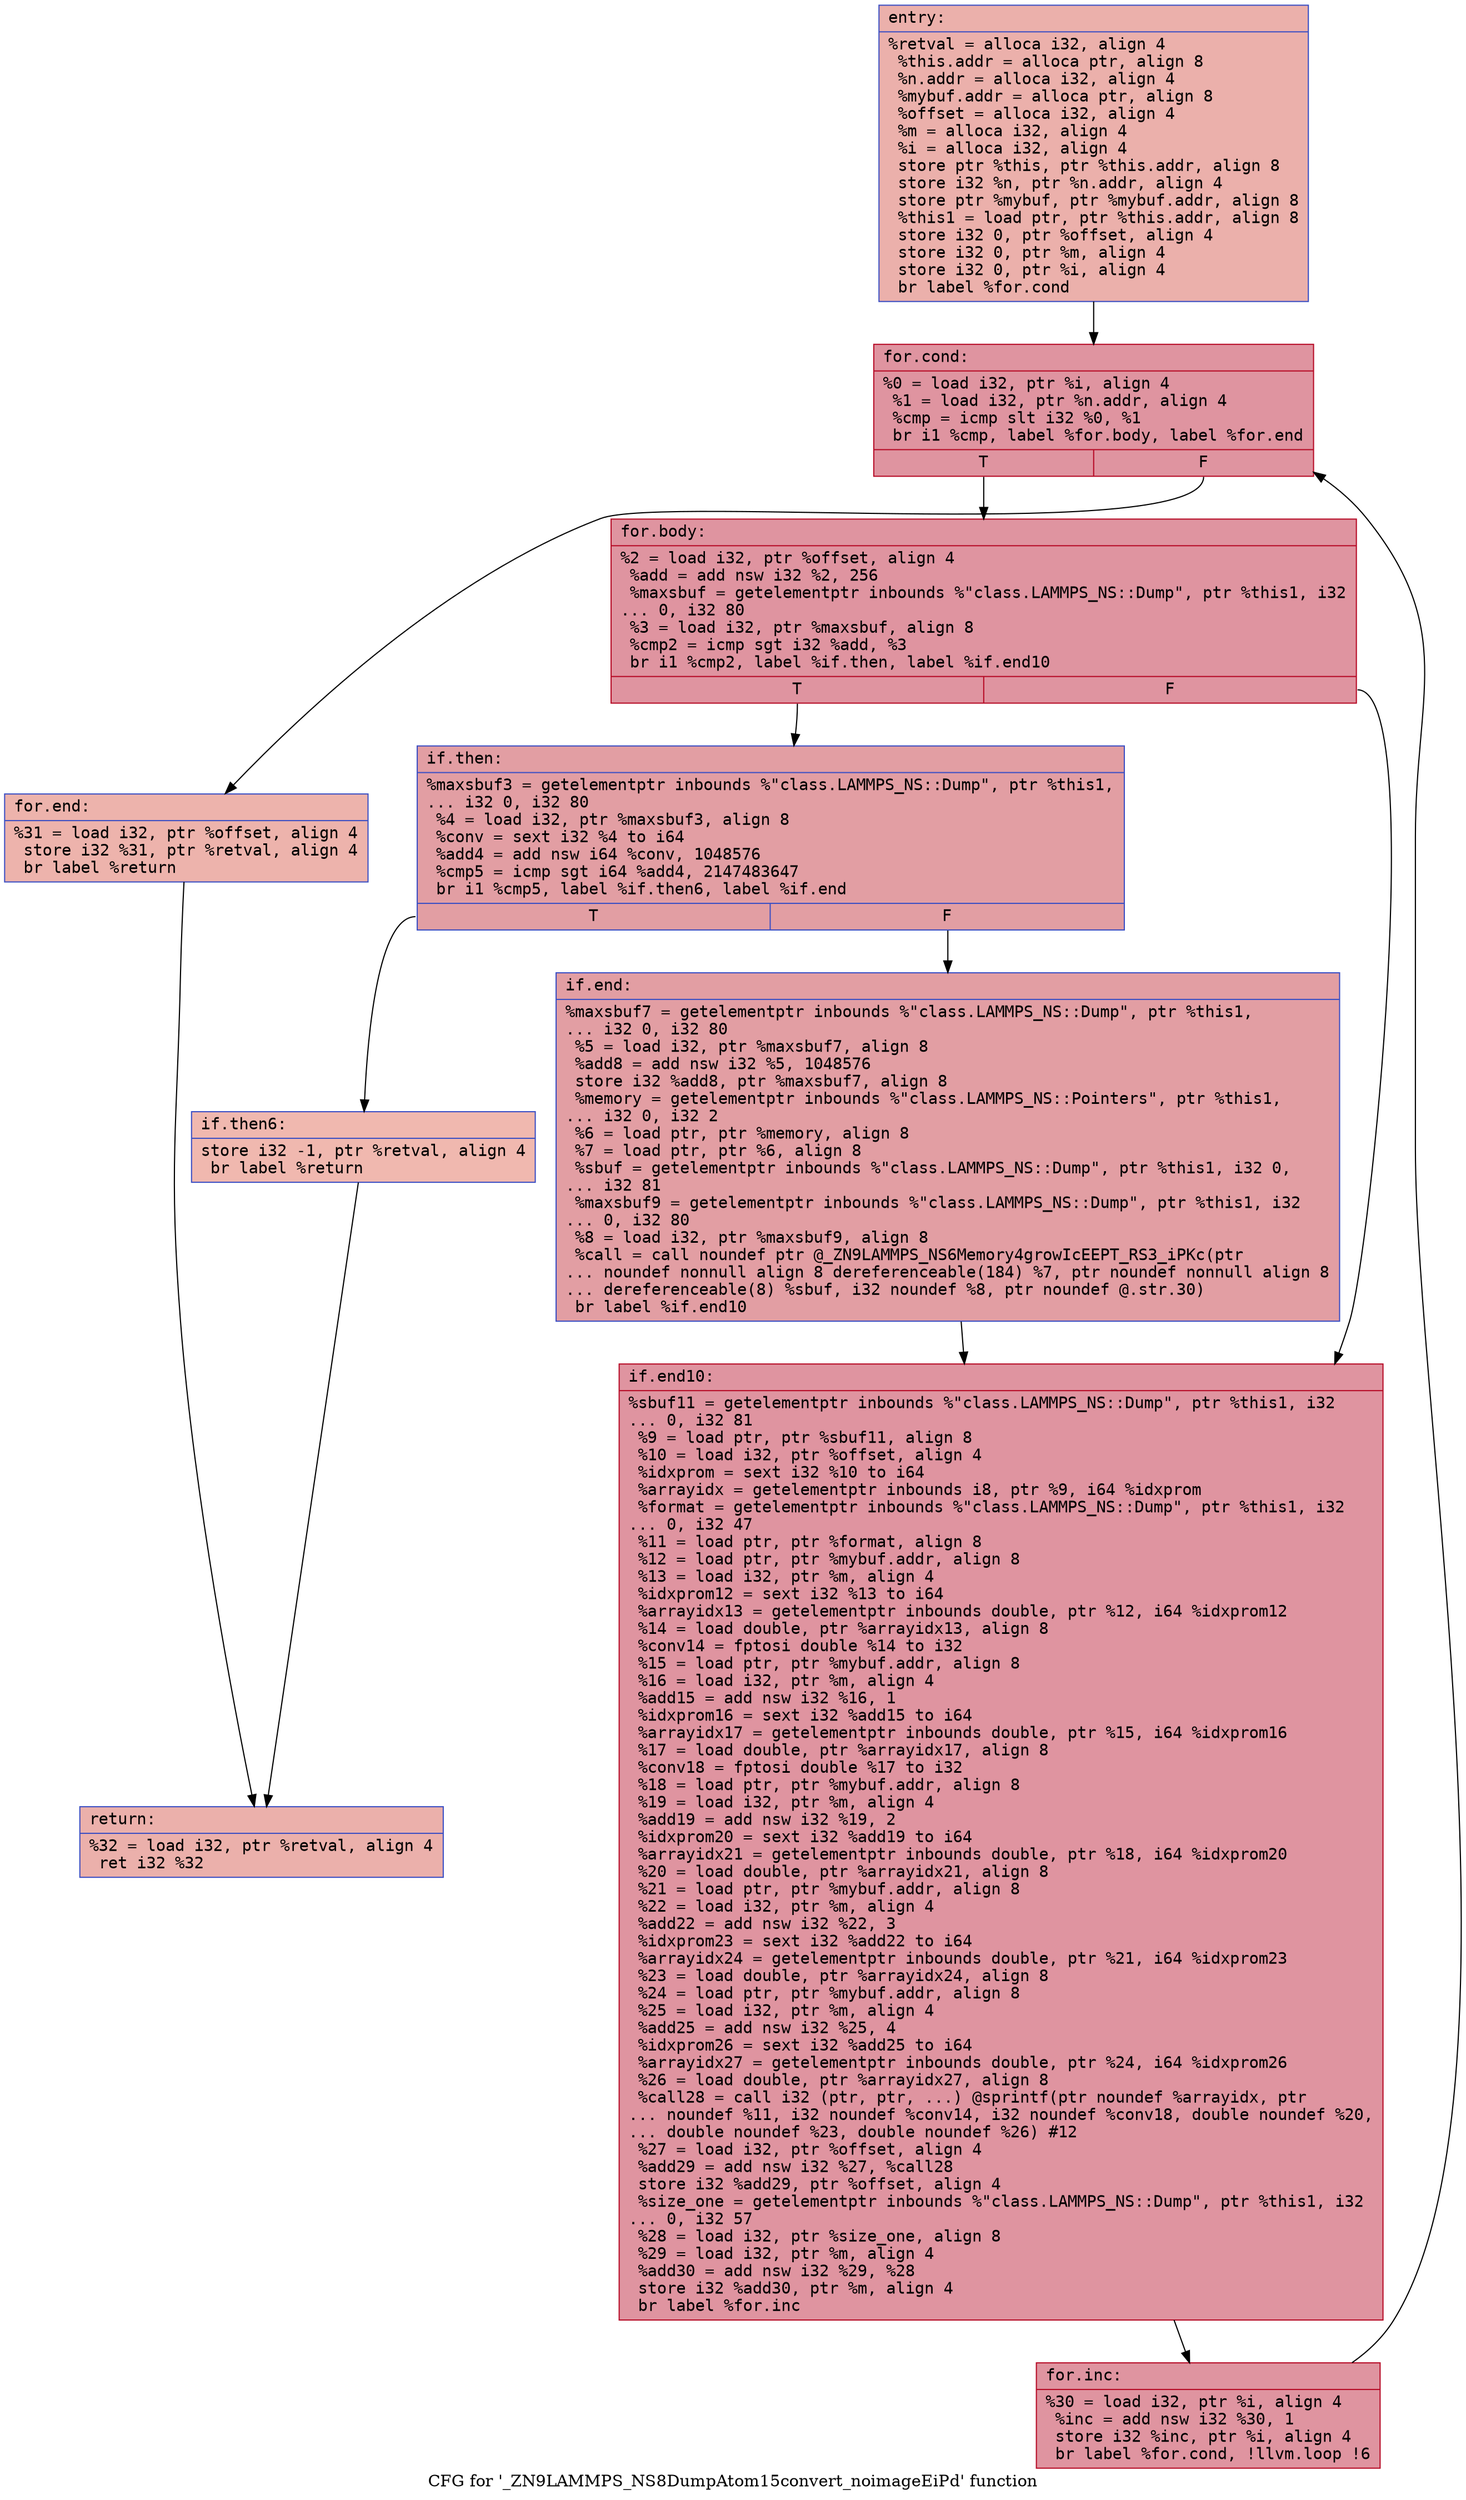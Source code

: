 digraph "CFG for '_ZN9LAMMPS_NS8DumpAtom15convert_noimageEiPd' function" {
	label="CFG for '_ZN9LAMMPS_NS8DumpAtom15convert_noimageEiPd' function";

	Node0x562c2638d410 [shape=record,color="#3d50c3ff", style=filled, fillcolor="#d24b4070" fontname="Courier",label="{entry:\l|  %retval = alloca i32, align 4\l  %this.addr = alloca ptr, align 8\l  %n.addr = alloca i32, align 4\l  %mybuf.addr = alloca ptr, align 8\l  %offset = alloca i32, align 4\l  %m = alloca i32, align 4\l  %i = alloca i32, align 4\l  store ptr %this, ptr %this.addr, align 8\l  store i32 %n, ptr %n.addr, align 4\l  store ptr %mybuf, ptr %mybuf.addr, align 8\l  %this1 = load ptr, ptr %this.addr, align 8\l  store i32 0, ptr %offset, align 4\l  store i32 0, ptr %m, align 4\l  store i32 0, ptr %i, align 4\l  br label %for.cond\l}"];
	Node0x562c2638d410 -> Node0x562c26391970[tooltip="entry -> for.cond\nProbability 100.00%" ];
	Node0x562c26391970 [shape=record,color="#b70d28ff", style=filled, fillcolor="#b70d2870" fontname="Courier",label="{for.cond:\l|  %0 = load i32, ptr %i, align 4\l  %1 = load i32, ptr %n.addr, align 4\l  %cmp = icmp slt i32 %0, %1\l  br i1 %cmp, label %for.body, label %for.end\l|{<s0>T|<s1>F}}"];
	Node0x562c26391970:s0 -> Node0x562c2638d380[tooltip="for.cond -> for.body\nProbability 96.88%" ];
	Node0x562c26391970:s1 -> Node0x562c26391d50[tooltip="for.cond -> for.end\nProbability 3.12%" ];
	Node0x562c2638d380 [shape=record,color="#b70d28ff", style=filled, fillcolor="#b70d2870" fontname="Courier",label="{for.body:\l|  %2 = load i32, ptr %offset, align 4\l  %add = add nsw i32 %2, 256\l  %maxsbuf = getelementptr inbounds %\"class.LAMMPS_NS::Dump\", ptr %this1, i32\l... 0, i32 80\l  %3 = load i32, ptr %maxsbuf, align 8\l  %cmp2 = icmp sgt i32 %add, %3\l  br i1 %cmp2, label %if.then, label %if.end10\l|{<s0>T|<s1>F}}"];
	Node0x562c2638d380:s0 -> Node0x562c26392210[tooltip="for.body -> if.then\nProbability 50.00%" ];
	Node0x562c2638d380:s1 -> Node0x562c26392280[tooltip="for.body -> if.end10\nProbability 50.00%" ];
	Node0x562c26392210 [shape=record,color="#3d50c3ff", style=filled, fillcolor="#be242e70" fontname="Courier",label="{if.then:\l|  %maxsbuf3 = getelementptr inbounds %\"class.LAMMPS_NS::Dump\", ptr %this1,\l... i32 0, i32 80\l  %4 = load i32, ptr %maxsbuf3, align 8\l  %conv = sext i32 %4 to i64\l  %add4 = add nsw i64 %conv, 1048576\l  %cmp5 = icmp sgt i64 %add4, 2147483647\l  br i1 %cmp5, label %if.then6, label %if.end\l|{<s0>T|<s1>F}}"];
	Node0x562c26392210:s0 -> Node0x562c263919f0[tooltip="if.then -> if.then6\nProbability 3.12%" ];
	Node0x562c26392210:s1 -> Node0x562c26391a70[tooltip="if.then -> if.end\nProbability 96.88%" ];
	Node0x562c263919f0 [shape=record,color="#3d50c3ff", style=filled, fillcolor="#dc5d4a70" fontname="Courier",label="{if.then6:\l|  store i32 -1, ptr %retval, align 4\l  br label %return\l}"];
	Node0x562c263919f0 -> Node0x562c26392b60[tooltip="if.then6 -> return\nProbability 100.00%" ];
	Node0x562c26391a70 [shape=record,color="#3d50c3ff", style=filled, fillcolor="#be242e70" fontname="Courier",label="{if.end:\l|  %maxsbuf7 = getelementptr inbounds %\"class.LAMMPS_NS::Dump\", ptr %this1,\l... i32 0, i32 80\l  %5 = load i32, ptr %maxsbuf7, align 8\l  %add8 = add nsw i32 %5, 1048576\l  store i32 %add8, ptr %maxsbuf7, align 8\l  %memory = getelementptr inbounds %\"class.LAMMPS_NS::Pointers\", ptr %this1,\l... i32 0, i32 2\l  %6 = load ptr, ptr %memory, align 8\l  %7 = load ptr, ptr %6, align 8\l  %sbuf = getelementptr inbounds %\"class.LAMMPS_NS::Dump\", ptr %this1, i32 0,\l... i32 81\l  %maxsbuf9 = getelementptr inbounds %\"class.LAMMPS_NS::Dump\", ptr %this1, i32\l... 0, i32 80\l  %8 = load i32, ptr %maxsbuf9, align 8\l  %call = call noundef ptr @_ZN9LAMMPS_NS6Memory4growIcEEPT_RS3_iPKc(ptr\l... noundef nonnull align 8 dereferenceable(184) %7, ptr noundef nonnull align 8\l... dereferenceable(8) %sbuf, i32 noundef %8, ptr noundef @.str.30)\l  br label %if.end10\l}"];
	Node0x562c26391a70 -> Node0x562c26392280[tooltip="if.end -> if.end10\nProbability 100.00%" ];
	Node0x562c26392280 [shape=record,color="#b70d28ff", style=filled, fillcolor="#b70d2870" fontname="Courier",label="{if.end10:\l|  %sbuf11 = getelementptr inbounds %\"class.LAMMPS_NS::Dump\", ptr %this1, i32\l... 0, i32 81\l  %9 = load ptr, ptr %sbuf11, align 8\l  %10 = load i32, ptr %offset, align 4\l  %idxprom = sext i32 %10 to i64\l  %arrayidx = getelementptr inbounds i8, ptr %9, i64 %idxprom\l  %format = getelementptr inbounds %\"class.LAMMPS_NS::Dump\", ptr %this1, i32\l... 0, i32 47\l  %11 = load ptr, ptr %format, align 8\l  %12 = load ptr, ptr %mybuf.addr, align 8\l  %13 = load i32, ptr %m, align 4\l  %idxprom12 = sext i32 %13 to i64\l  %arrayidx13 = getelementptr inbounds double, ptr %12, i64 %idxprom12\l  %14 = load double, ptr %arrayidx13, align 8\l  %conv14 = fptosi double %14 to i32\l  %15 = load ptr, ptr %mybuf.addr, align 8\l  %16 = load i32, ptr %m, align 4\l  %add15 = add nsw i32 %16, 1\l  %idxprom16 = sext i32 %add15 to i64\l  %arrayidx17 = getelementptr inbounds double, ptr %15, i64 %idxprom16\l  %17 = load double, ptr %arrayidx17, align 8\l  %conv18 = fptosi double %17 to i32\l  %18 = load ptr, ptr %mybuf.addr, align 8\l  %19 = load i32, ptr %m, align 4\l  %add19 = add nsw i32 %19, 2\l  %idxprom20 = sext i32 %add19 to i64\l  %arrayidx21 = getelementptr inbounds double, ptr %18, i64 %idxprom20\l  %20 = load double, ptr %arrayidx21, align 8\l  %21 = load ptr, ptr %mybuf.addr, align 8\l  %22 = load i32, ptr %m, align 4\l  %add22 = add nsw i32 %22, 3\l  %idxprom23 = sext i32 %add22 to i64\l  %arrayidx24 = getelementptr inbounds double, ptr %21, i64 %idxprom23\l  %23 = load double, ptr %arrayidx24, align 8\l  %24 = load ptr, ptr %mybuf.addr, align 8\l  %25 = load i32, ptr %m, align 4\l  %add25 = add nsw i32 %25, 4\l  %idxprom26 = sext i32 %add25 to i64\l  %arrayidx27 = getelementptr inbounds double, ptr %24, i64 %idxprom26\l  %26 = load double, ptr %arrayidx27, align 8\l  %call28 = call i32 (ptr, ptr, ...) @sprintf(ptr noundef %arrayidx, ptr\l... noundef %11, i32 noundef %conv14, i32 noundef %conv18, double noundef %20,\l... double noundef %23, double noundef %26) #12\l  %27 = load i32, ptr %offset, align 4\l  %add29 = add nsw i32 %27, %call28\l  store i32 %add29, ptr %offset, align 4\l  %size_one = getelementptr inbounds %\"class.LAMMPS_NS::Dump\", ptr %this1, i32\l... 0, i32 57\l  %28 = load i32, ptr %size_one, align 8\l  %29 = load i32, ptr %m, align 4\l  %add30 = add nsw i32 %29, %28\l  store i32 %add30, ptr %m, align 4\l  br label %for.inc\l}"];
	Node0x562c26392280 -> Node0x562c263957b0[tooltip="if.end10 -> for.inc\nProbability 100.00%" ];
	Node0x562c263957b0 [shape=record,color="#b70d28ff", style=filled, fillcolor="#b70d2870" fontname="Courier",label="{for.inc:\l|  %30 = load i32, ptr %i, align 4\l  %inc = add nsw i32 %30, 1\l  store i32 %inc, ptr %i, align 4\l  br label %for.cond, !llvm.loop !6\l}"];
	Node0x562c263957b0 -> Node0x562c26391970[tooltip="for.inc -> for.cond\nProbability 100.00%" ];
	Node0x562c26391d50 [shape=record,color="#3d50c3ff", style=filled, fillcolor="#d6524470" fontname="Courier",label="{for.end:\l|  %31 = load i32, ptr %offset, align 4\l  store i32 %31, ptr %retval, align 4\l  br label %return\l}"];
	Node0x562c26391d50 -> Node0x562c26392b60[tooltip="for.end -> return\nProbability 100.00%" ];
	Node0x562c26392b60 [shape=record,color="#3d50c3ff", style=filled, fillcolor="#d24b4070" fontname="Courier",label="{return:\l|  %32 = load i32, ptr %retval, align 4\l  ret i32 %32\l}"];
}

